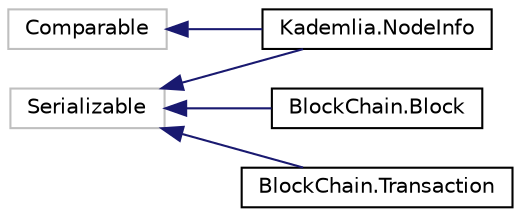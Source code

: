 digraph "Graphical Class Hierarchy"
{
 // LATEX_PDF_SIZE
  edge [fontname="Helvetica",fontsize="10",labelfontname="Helvetica",labelfontsize="10"];
  node [fontname="Helvetica",fontsize="10",shape=record];
  rankdir="LR";
  Node5 [label="Comparable",height=0.2,width=0.4,color="grey75", fillcolor="white", style="filled",tooltip=" "];
  Node5 -> Node0 [dir="back",color="midnightblue",fontsize="10",style="solid",fontname="Helvetica"];
  Node0 [label="Kademlia.NodeInfo",height=0.2,width=0.4,color="black", fillcolor="white", style="filled",URL="$classKademlia_1_1NodeInfo.html",tooltip=" "];
  Node16 [label="Serializable",height=0.2,width=0.4,color="grey75", fillcolor="white", style="filled",tooltip=" "];
  Node16 -> Node17 [dir="back",color="midnightblue",fontsize="10",style="solid",fontname="Helvetica"];
  Node17 [label="BlockChain.Block",height=0.2,width=0.4,color="black", fillcolor="white", style="filled",URL="$classBlockChain_1_1Block.html",tooltip=" "];
  Node16 -> Node18 [dir="back",color="midnightblue",fontsize="10",style="solid",fontname="Helvetica"];
  Node18 [label="BlockChain.Transaction",height=0.2,width=0.4,color="black", fillcolor="white", style="filled",URL="$classBlockChain_1_1Transaction.html",tooltip=" "];
  Node16 -> Node0 [dir="back",color="midnightblue",fontsize="10",style="solid",fontname="Helvetica"];
}
